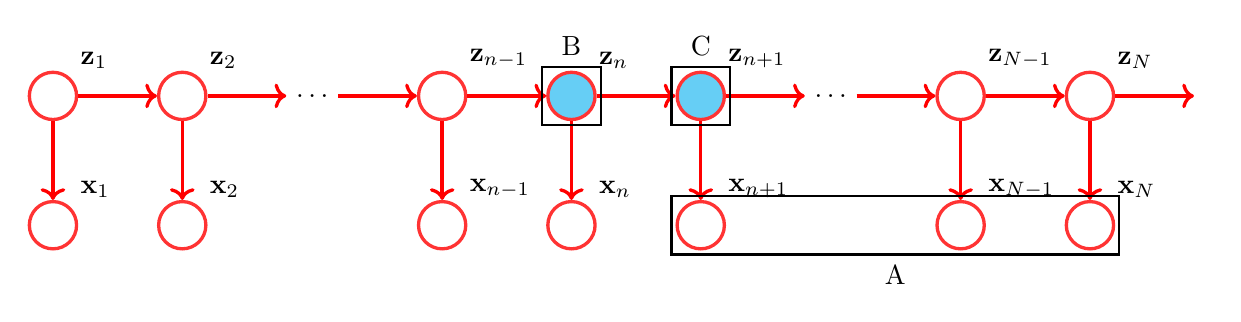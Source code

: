 \begin{tikzpicture}[
latentnode/.style={circle, draw=red!80, minimum size=6mm, very thick},
observednode/.style={circle, draw=red!80, fill=cyan!60, minimum size=6mm, very thick},
]

% Defining the nodes
\node[latentnode, label=above right:{${\bf z}_1$}] (z1) {};
\node[latentnode, label=above right:{${\bf z}_2$}] (z2) [right=of z1] {};
\node (transition) [right=of z2] {$\ldots$};
\node[latentnode, label=above right:{${\bf z}_{n-1}$}] (z_nm1) [right=of transition] {};
\node[observednode, label=above right:{${\bf z}_{n}$}] (zn) [right=of z_nm1] {};
\node[observednode, label=above right:{${\bf z}_{n+1}$}] (z_np1) [right=of zn] {};
\node (transition2) [right=of z_np1] {$\ldots$};
\node[latentnode, label=above right:{${\bf z}_{N-1}$}] (z_Nm1) [right=of transition2] {};
\node[latentnode, label=above right:{${\bf z}_{N}$}] (zN) [right=of z_Nm1] {};
\node (final) [right=of zN] {};

% Defining observed nodes
\node[latentnode, label=above right:{${\bf x}_1$}] (x1) [below=of z1]{};
\node[latentnode, label=above right:{${\bf x}_2$}] (x2) [below=of z2]{};
\node[latentnode, label=above right:{${\bf x}_{n-1}$}] (x_nm1) [below=of z_nm1]{};
\node[latentnode, label=above right:{${\bf x}_{n}$}] (xn) [below=of zn]{};
\node[latentnode, label=above right:{${\bf x}_{n+1}$}] (x_np1) [below=of z_np1]{};
\node[latentnode, label=above right:{${\bf x}_{N-1}$}] (x_Nm1) [below=of z_Nm1]{};
\node[latentnode, label=above right:{${\bf x}_{N}$}] (xN) [below=of zN]{};


% Relationships between latent variables
\draw[->, color=red, very thick] (z1) -- (z2);
\draw[->, color=red, very thick] (z2) -- (transition);
\draw[->, color=red, very thick] (transition) -- (z_nm1);
\draw[->, color=red, very thick] (z_nm1) -- (zn);
\draw[->, color=red, very thick] (zn) -- (z_np1);
\draw[->, color=red, very thick] (z_np1) -- (transition2);
\draw[->, color=red, very thick] (transition2) -- (z_Nm1);
\draw[->, color=red, very thick] (z_Nm1) -- (zN);
\draw[->, color=red, very thick] (zN) -- (final);


% Relationships between observed and latent variables
\draw[->, color=red, very thick] (z1) -- (x1);
\draw[->, color=red, very thick] (z2) -- (x2);
\draw[->, color=red, very thick] (z_nm1) -- (x_nm1);
\draw[->, color=red, very thick] (zn) -- (xn);
\draw[->, color=red, very thick] (z_np1) -- (x_np1);
\draw[->, color=red, very thick] (z_Nm1) -- (x_Nm1);
\draw[->, color=red, very thick] (zN) -- (xN);

\node[draw, thick, inner sep=0.5mm,label=below:A,fit=(x_np1) (xN)] {};
\node[draw, thick, inner sep=0.5mm,label=above:B,fit=(zn)] {};
\node[draw, thick, inner sep=0.5mm,label=above:C,fit=(z_np1)] {};

\end{tikzpicture}